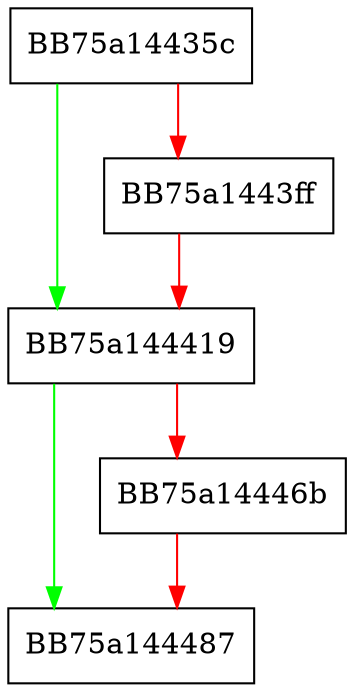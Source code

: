 digraph UfsFile {
  node [shape="box"];
  graph [splines=ortho];
  BB75a14435c -> BB75a144419 [color="green"];
  BB75a14435c -> BB75a1443ff [color="red"];
  BB75a1443ff -> BB75a144419 [color="red"];
  BB75a144419 -> BB75a144487 [color="green"];
  BB75a144419 -> BB75a14446b [color="red"];
  BB75a14446b -> BB75a144487 [color="red"];
}